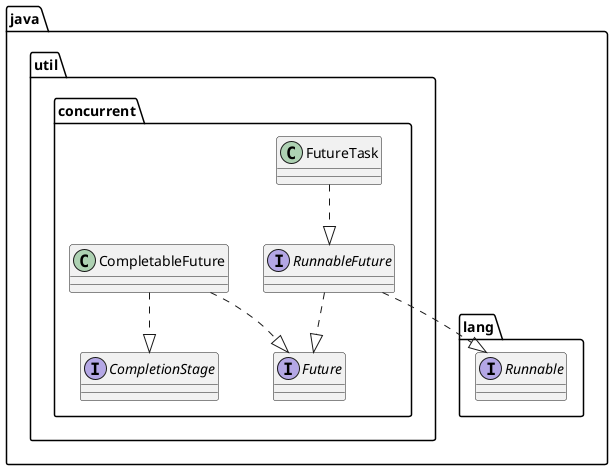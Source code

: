@startuml

class java.util.concurrent.CompletableFuture {
}

interface java.util.concurrent.CompletionStage {
}

interface java.util.concurrent.Future {
}

class java.util.concurrent.FutureTask {
}

interface java.util.concurrent.RunnableFuture {
}

interface java.lang.Runnable {
}

java.util.concurrent.CompletableFuture ..|>  java.util.concurrent.CompletionStage
java.util.concurrent.CompletableFuture ..|>  java.util.concurrent.Future
java.util.concurrent.FutureTask ..|>  java.util.concurrent.RunnableFuture
java.util.concurrent.RunnableFuture ..|>  java.util.concurrent.Future
java.util.concurrent.RunnableFuture ..|>  java.lang.Runnable

@enduml